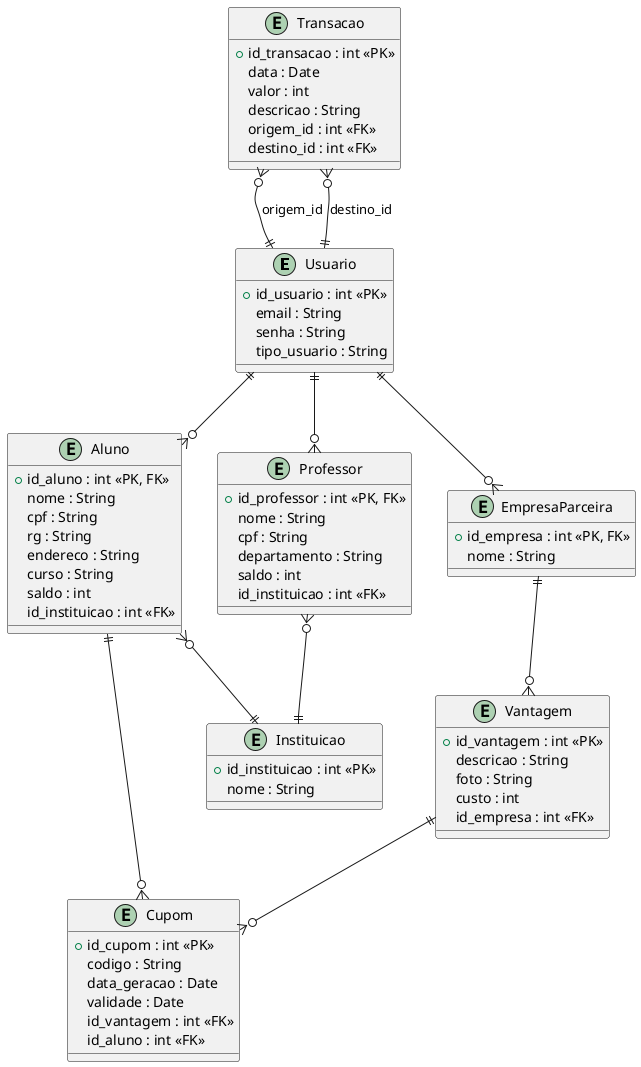 @startuml ER
entity "Usuario" as Usuario {
  + id_usuario : int <<PK>>
  email : String
  senha : String
  tipo_usuario : String
}

entity "Aluno" as Aluno {
  + id_aluno : int <<PK, FK>>
  nome : String
  cpf : String
  rg : String
  endereco : String
  curso : String
  saldo : int
  id_instituicao : int <<FK>>
}

entity "Professor" as Professor {
  + id_professor : int <<PK, FK>>
  nome : String
  cpf : String
  departamento : String
  saldo : int
  id_instituicao : int <<FK>>
}

entity "EmpresaParceira" as EmpresaParceira {
  + id_empresa : int <<PK, FK>>
  nome : String
}

entity "Instituicao" as Instituicao {
  + id_instituicao : int <<PK>>
  nome : String
}

entity "Transacao" as Transacao {
  + id_transacao : int <<PK>>
  data : Date
  valor : int
  descricao : String
  origem_id : int <<FK>>
  destino_id : int <<FK>>
}

entity "Vantagem" as Vantagem {
  + id_vantagem : int <<PK>>
  descricao : String
  foto : String
  custo : int
  id_empresa : int <<FK>>
}

entity "Cupom" as Cupom {
  + id_cupom : int <<PK>>
  codigo : String
  data_geracao : Date
  validade : Date
  id_vantagem : int <<FK>>
  id_aluno : int <<FK>>
}

Usuario ||--o{ Aluno
Usuario ||--o{ Professor
Usuario ||--o{ EmpresaParceira

Aluno }o--|| Instituicao
Professor }o--|| Instituicao

Transacao }o--|| Usuario : origem_id
Transacao }o--|| Usuario : destino_id

EmpresaParceira ||--o{ Vantagem

Aluno ||--o{ Cupom
Vantagem ||--o{ Cupom
@enduml
